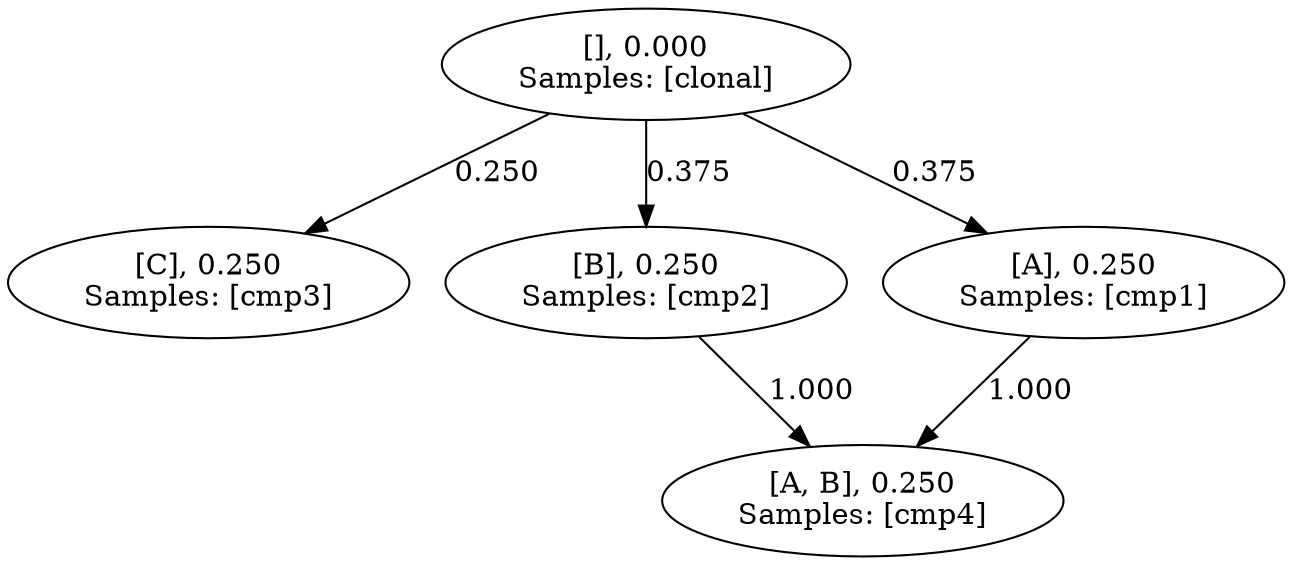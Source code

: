 digraph g{
0 [label="[], 0.000
Samples: [clonal]
"]
1 [label="[C], 0.250
Samples: [cmp3]
"]
2 [label="[B], 0.250
Samples: [cmp2]
"]
3 [label="[A], 0.250
Samples: [cmp1]
"]
4 [label="[A, B], 0.250
Samples: [cmp4]
"]
0 -> 1[label="0.250"]
0 -> 2[label="0.375"]
0 -> 3[label="0.375"]
2 -> 4[label="1.000"]
3 -> 4[label="1.000"]
}

